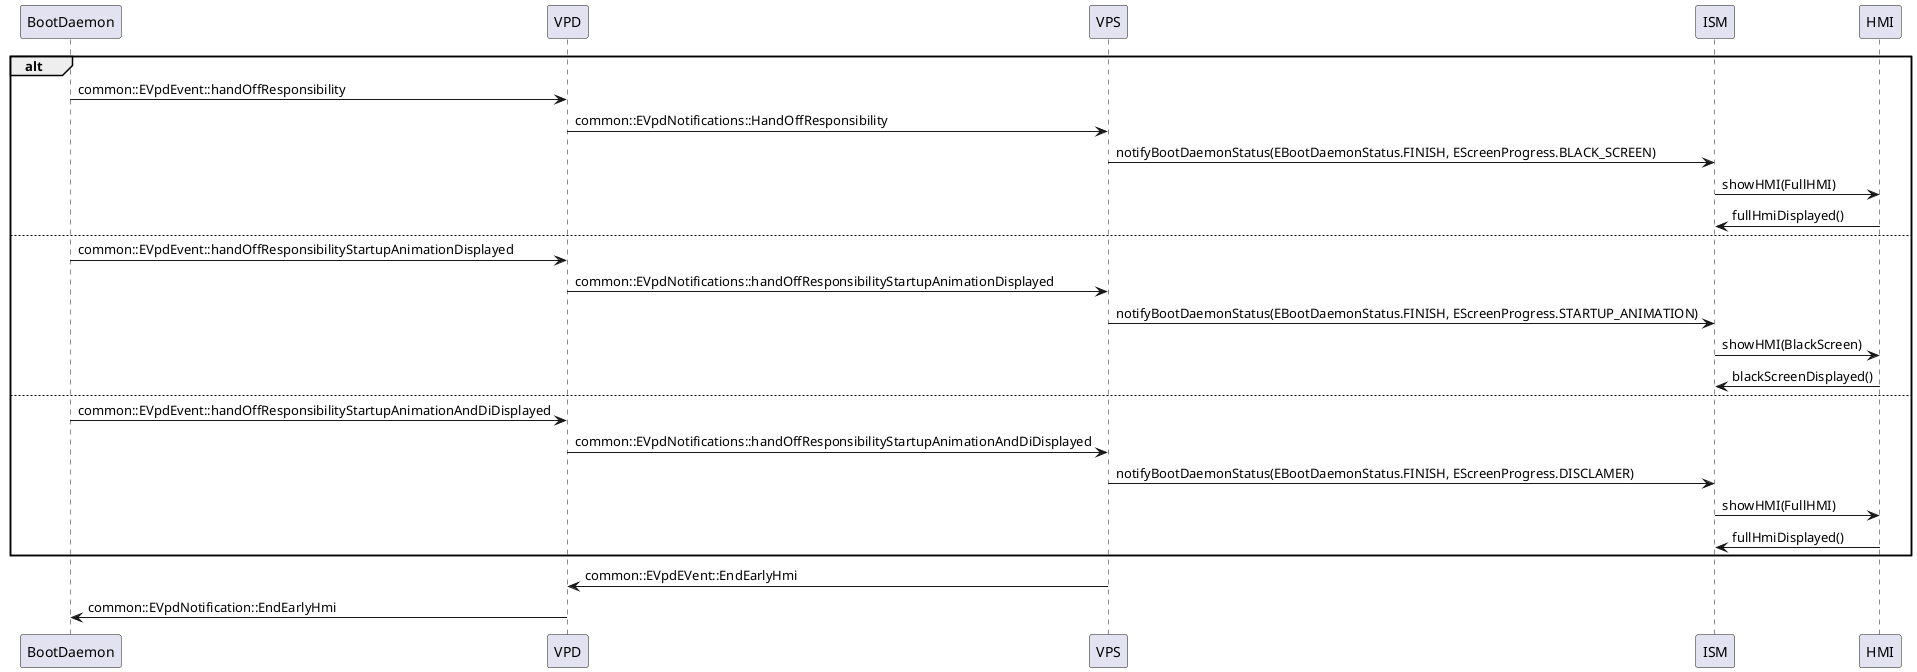 @startuml
participant BootDaemon
participant VPD
participant VPS
participant ISM
participant HMI

alt
    BootDaemon->VPD:common::EVpdEvent::handOffResponsibility
    VPD->VPS:common::EVpdNotifications::HandOffResponsibility
    VPS->ISM:notifyBootDaemonStatus(EBootDaemonStatus.FINISH, EScreenProgress.BLACK_SCREEN)
    ISM->HMI:showHMI(FullHMI)
    HMI->ISM:fullHmiDisplayed()
else
    BootDaemon->VPD:common::EVpdEvent::handOffResponsibilityStartupAnimationDisplayed
    VPD->VPS:common::EVpdNotifications::handOffResponsibilityStartupAnimationDisplayed
    VPS->ISM:notifyBootDaemonStatus(EBootDaemonStatus.FINISH, EScreenProgress.STARTUP_ANIMATION)
    ISM->HMI:showHMI(BlackScreen)
    HMI->ISM:blackScreenDisplayed()
else
    BootDaemon->VPD:common::EVpdEvent::handOffResponsibilityStartupAnimationAndDiDisplayed
    VPD->VPS:common::EVpdNotifications::handOffResponsibilityStartupAnimationAndDiDisplayed
    VPS->ISM:notifyBootDaemonStatus(EBootDaemonStatus.FINISH, EScreenProgress.DISCLAMER)
    ISM->HMI:showHMI(FullHMI)
    HMI->ISM:fullHmiDisplayed()
end
VPS->VPD:common::EVpdEVent::EndEarlyHmi
VPD->BootDaemon:common::EVpdNotification::EndEarlyHmi

@enduml
